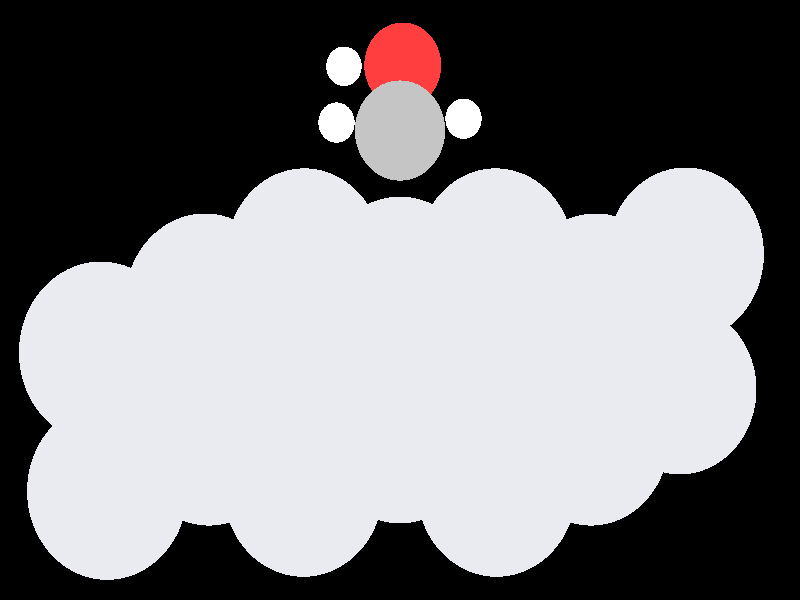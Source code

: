 #include "colors.inc"
#include "finish.inc"

global_settings {assumed_gamma 1 max_trace_level 6}
background {color White transmit 1.0}
camera {perspective
  right -11.34*x up 7.66*y
  direction 100.00*z
  location <0,0,100.00> look_at <0,0,0>}


light_source {<  2.00,   3.00,  40.00> color White
  area_light <0.70, 0, 0>, <0, 0.70, 0>, 3, 3
  adaptive 1 jitter}
// no fog
#declare simple = finish {phong 0.7}
#declare pale = finish {ambient 0.5 diffuse 0.85 roughness 0.001 specular 0.200 }
#declare intermediate = finish {ambient 0.3 diffuse 0.6 specular 0.1 roughness 0.04}
#declare vmd = finish {ambient 0.0 diffuse 0.65 phong 0.1 phong_size 40.0 specular 0.5 }
#declare jmol = finish {ambient 0.2 diffuse 0.6 specular 1 roughness 0.001 metallic}
#declare ase2 = finish {ambient 0.05 brilliance 3 diffuse 0.6 metallic specular 0.7 roughness 0.04 reflection 0.15}
#declare ase3 = finish {ambient 0.15 brilliance 2 diffuse 0.6 metallic specular 1.0 roughness 0.001 reflection 0.0}
#declare glass = finish {ambient 0.05 diffuse 0.3 specular 1.0 roughness 0.001}
#declare glass2 = finish {ambient 0.01 diffuse 0.3 specular 1.0 reflection 0.25 roughness 0.001}
#declare Rcell = 0.050;
#declare Rbond = 0.100;

#macro atom(LOC, R, COL, TRANS, FIN)
  sphere{LOC, R texture{pigment{color COL transmit TRANS} finish{FIN}}}
#end
#macro constrain(LOC, R, COL, TRANS FIN)
union{torus{R, Rcell rotate 45*z texture{pigment{color COL transmit TRANS} finish{FIN}}}
     torus{R, Rcell rotate -45*z texture{pigment{color COL transmit TRANS} finish{FIN}}}
     translate LOC}
#end

// no cell vertices
atom(< -4.24,  -2.49,  -2.18>, 1.16, rgb <0.82, 0.82, 0.88>, 0.0, ase3) // #0
atom(< -1.40,  -2.45,  -2.18>, 1.16, rgb <0.82, 0.82, 0.88>, 0.0, ase3) // #1
atom(<  1.40,  -2.45,  -2.18>, 1.16, rgb <0.82, 0.82, 0.88>, 0.0, ase3) // #2
atom(< -2.83,  -1.85,  -4.55>, 1.16, rgb <0.82, 0.82, 0.88>, 0.0, ase3) // #3
atom(< -0.00,  -1.82,  -4.52>, 1.16, rgb <0.82, 0.82, 0.88>, 0.0, ase3) // #4
atom(<  2.83,  -1.85,  -4.55>, 1.16, rgb <0.82, 0.82, 0.88>, 0.0, ase3) // #5
atom(< -1.41,  -1.22,  -6.92>, 1.16, rgb <0.82, 0.82, 0.88>, 0.0, ase3) // #6
atom(<  1.41,  -1.22,  -6.91>, 1.16, rgb <0.82, 0.82, 0.88>, 0.0, ase3) // #7
atom(<  4.24,  -1.22,  -6.91>, 1.16, rgb <0.82, 0.82, 0.88>, 0.0, ase3) // #8
atom(< -4.24,  -0.67,  -0.00>, 1.16, rgb <0.82, 0.82, 0.88>, 0.0, ase3) // #9
atom(< -1.42,  -0.67,  -0.00>, 1.16, rgb <0.82, 0.82, 0.88>, 0.0, ase3) // #10
atom(<  1.42,  -0.66,   0.00>, 1.16, rgb <0.82, 0.82, 0.88>, 0.0, ase3) // #11
atom(< -2.83,  -0.03,  -2.37>, 1.16, rgb <0.82, 0.82, 0.88>, 0.0, ase3) // #12
atom(<  0.00,   0.19,  -2.31>, 1.16, rgb <0.82, 0.82, 0.88>, 0.0, ase3) // #13
atom(<  2.84,  -0.03,  -2.37>, 1.16, rgb <0.82, 0.82, 0.88>, 0.0, ase3) // #14
atom(< -1.42,   0.60,  -4.74>, 1.16, rgb <0.82, 0.82, 0.88>, 0.0, ase3) // #15
atom(<  1.42,   0.60,  -4.74>, 1.16, rgb <0.82, 0.82, 0.88>, 0.0, ase3) // #16
atom(<  4.24,   0.61,  -4.73>, 1.16, rgb <0.82, 0.82, 0.88>, 0.0, ase3) // #17
atom(< -0.00,   2.20,  -1.70>, 0.65, rgb <0.56, 0.56, 0.56>, 0.0, ase3) // #18
atom(< -0.91,   2.29,  -1.10>, 0.26, rgb <1.00, 1.00, 1.00>, 0.0, ase3) // #19
atom(<  0.91,   2.34,  -1.12>, 0.26, rgb <1.00, 1.00, 1.00>, 0.0, ase3) // #20
atom(< -0.82,   3.08,  -3.22>, 0.26, rgb <1.00, 1.00, 1.00>, 0.0, ase3) // #21
atom(<  0.04,   3.08,  -2.77>, 0.56, rgb <1.00, 0.05, 0.05>, 0.0, ase3) // #22

// no constraints
